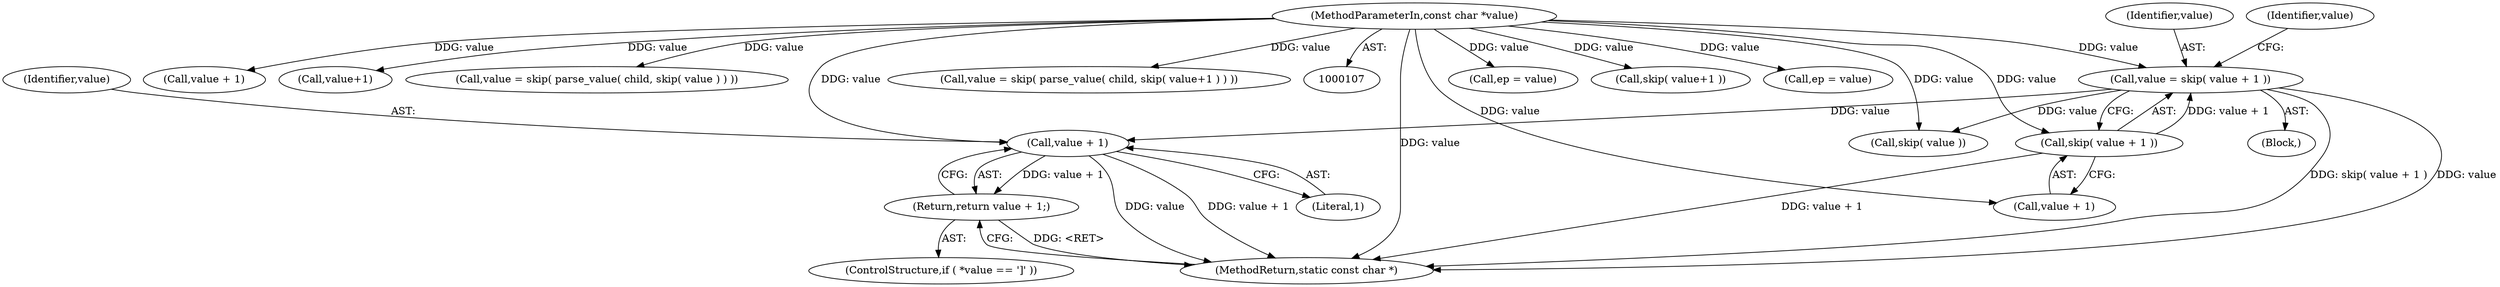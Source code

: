 digraph "1_iperf_91f2fa59e8ed80dfbf400add0164ee0e508e412a_35@pointer" {
"1000140" [label="(Call,value + 1)"];
"1000128" [label="(Call,value = skip( value + 1 ))"];
"1000130" [label="(Call,skip( value + 1 ))"];
"1000109" [label="(MethodParameterIn,const char *value)"];
"1000139" [label="(Return,return value + 1;)"];
"1000214" [label="(Call,ep = value)"];
"1000219" [label="(MethodReturn,static const char *)"];
"1000199" [label="(Call,skip( value+1 ))"];
"1000142" [label="(Literal,1)"];
"1000118" [label="(Call,ep = value)"];
"1000130" [label="(Call,skip( value + 1 ))"];
"1000139" [label="(Return,return value + 1;)"];
"1000129" [label="(Identifier,value)"];
"1000211" [label="(Call,value + 1)"];
"1000161" [label="(Call,skip( value ))"];
"1000200" [label="(Call,value+1)"];
"1000156" [label="(Call,value = skip( parse_value( child, skip( value ) ) ))"];
"1000134" [label="(ControlStructure,if ( *value == ']' ))"];
"1000141" [label="(Identifier,value)"];
"1000110" [label="(Block,)"];
"1000128" [label="(Call,value = skip( value + 1 ))"];
"1000109" [label="(MethodParameterIn,const char *value)"];
"1000131" [label="(Call,value + 1)"];
"1000137" [label="(Identifier,value)"];
"1000140" [label="(Call,value + 1)"];
"1000194" [label="(Call,value = skip( parse_value( child, skip( value+1 ) ) ))"];
"1000140" -> "1000139"  [label="AST: "];
"1000140" -> "1000142"  [label="CFG: "];
"1000141" -> "1000140"  [label="AST: "];
"1000142" -> "1000140"  [label="AST: "];
"1000139" -> "1000140"  [label="CFG: "];
"1000140" -> "1000219"  [label="DDG: value"];
"1000140" -> "1000219"  [label="DDG: value + 1"];
"1000140" -> "1000139"  [label="DDG: value + 1"];
"1000128" -> "1000140"  [label="DDG: value"];
"1000109" -> "1000140"  [label="DDG: value"];
"1000128" -> "1000110"  [label="AST: "];
"1000128" -> "1000130"  [label="CFG: "];
"1000129" -> "1000128"  [label="AST: "];
"1000130" -> "1000128"  [label="AST: "];
"1000137" -> "1000128"  [label="CFG: "];
"1000128" -> "1000219"  [label="DDG: skip( value + 1 )"];
"1000128" -> "1000219"  [label="DDG: value"];
"1000130" -> "1000128"  [label="DDG: value + 1"];
"1000109" -> "1000128"  [label="DDG: value"];
"1000128" -> "1000161"  [label="DDG: value"];
"1000130" -> "1000131"  [label="CFG: "];
"1000131" -> "1000130"  [label="AST: "];
"1000130" -> "1000219"  [label="DDG: value + 1"];
"1000109" -> "1000130"  [label="DDG: value"];
"1000109" -> "1000107"  [label="AST: "];
"1000109" -> "1000219"  [label="DDG: value"];
"1000109" -> "1000118"  [label="DDG: value"];
"1000109" -> "1000131"  [label="DDG: value"];
"1000109" -> "1000156"  [label="DDG: value"];
"1000109" -> "1000161"  [label="DDG: value"];
"1000109" -> "1000194"  [label="DDG: value"];
"1000109" -> "1000199"  [label="DDG: value"];
"1000109" -> "1000200"  [label="DDG: value"];
"1000109" -> "1000211"  [label="DDG: value"];
"1000109" -> "1000214"  [label="DDG: value"];
"1000139" -> "1000134"  [label="AST: "];
"1000219" -> "1000139"  [label="CFG: "];
"1000139" -> "1000219"  [label="DDG: <RET>"];
}
